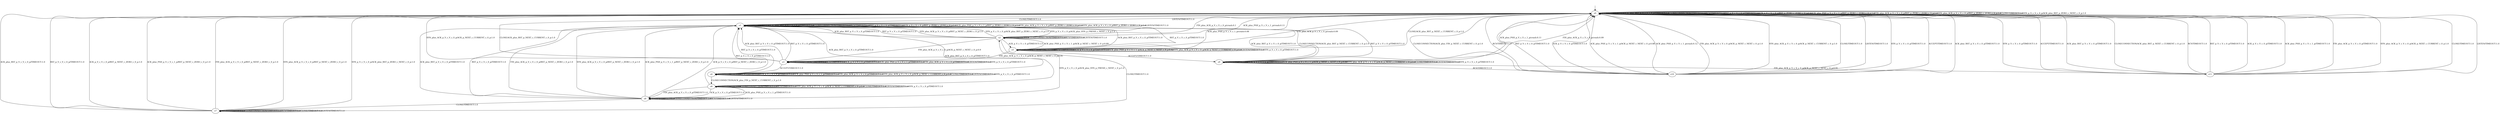 digraph learnedModel {
s0 [label=s0];
s1 [label=s1];
s2 [label=s2];
s3 [label=s3];
s4 [label=s4];
s5 [label=s5];
s6 [label=s6];
s7 [label=s7];
s8 [label=s8];
s9 [label=s9];
s10 [label=s10];
s11 [label=s11];
s0 -> s0  [label="ACCEPT/TIMEOUT:1.0"];
s0 -> s0  [label="ACK_plus_RST_p_V_c_V_c_0_p/TIMEOUT:1.0"];
s0 -> s0  [label="CLOSECONNECTION/TIMEOUT:1.0"];
s0 -> s0  [label="RCV/TIMEOUT:1.0"];
s0 -> s0  [label="RST_p_V_c_V_c_0_p/TIMEOUT:1.0"];
s0 -> s0  [label="ACK_p_V_c_V_c_0_p/RST_p_ZERO_c_ZERO_c_0_p:1.0"];
s0 -> s0  [label="ACK_plus_PSH_p_V_c_V_c_1_p/RST_p_ZERO_c_ZERO_c_0_p:1.0"];
s0 -> s0  [label="FIN_plus_ACK_p_V_c_V_c_0_p/RST_p_ZERO_c_ZERO_c_0_p:1.0"];
s0 -> s0  [label="SYN_plus_ACK_p_V_c_V_c_0_p/RST_p_ZERO_c_ZERO_c_0_p:1.0"];
s0 -> s0  [label="CLOSE/TIMEOUT:1.0"];
s0 -> s1  [label="LISTEN/TIMEOUT:1.0"];
s0 -> s0  [label="SYN_p_V_c_V_c_0_p/ACK_plus_RST_p_ZERO_c_NEXT_c_0_p:1.0"];
s1 -> s1  [label="ACCEPT/TIMEOUT:1.0"];
s1 -> s1  [label="ACK_plus_RST_p_V_c_V_c_0_p/TIMEOUT:1.0"];
s1 -> s1  [label="CLOSECONNECTION/TIMEOUT:1.0"];
s1 -> s1  [label="RCV/TIMEOUT:1.0"];
s1 -> s1  [label="RST_p_V_c_V_c_0_p/TIMEOUT:1.0"];
s1 -> s1  [label="ACK_p_V_c_V_c_0_p/RST_p_ZERO_c_ZERO_c_0_p:1.0"];
s1 -> s1  [label="ACK_plus_PSH_p_V_c_V_c_1_p/RST_p_ZERO_c_ZERO_c_0_p:1.0"];
s1 -> s1  [label="FIN_plus_ACK_p_V_c_V_c_0_p/RST_p_ZERO_c_ZERO_c_0_p:1.0"];
s1 -> s1  [label="SYN_plus_ACK_p_V_c_V_c_0_p/RST_p_ZERO_c_ZERO_c_0_p:1.0"];
s1 -> s0  [label="CLOSE/TIMEOUT:1.0"];
s1 -> s1  [label="LISTEN/TIMEOUT:1.0"];
s1 -> s2  [label="SYN_p_V_c_V_c_0_p/ACK_plus_SYN_p_FRESH_c_NEXT_c_0_p:1.0"];
s2 -> s2  [label="ACCEPT/TIMEOUT:1.0"];
s2 -> s1  [label="ACK_plus_RST_p_V_c_V_c_0_p/TIMEOUT:1.0"];
s2 -> s2  [label="CLOSECONNECTION/TIMEOUT:1.0"];
s2 -> s2  [label="RCV/TIMEOUT:1.0"];
s2 -> s1  [label="RST_p_V_c_V_c_0_p/TIMEOUT:1.0"];
s2 -> s5  [label="ACK_p_V_c_V_c_0_p/TIMEOUT:1.0"];
s2 -> s5  [label="ACK_plus_PSH_p_V_c_V_c_1_p/ACK_p_NEXT_c_NEXT_c_0_p:0.89"];
s2 -> s0  [label="ACK_plus_PSH_p_V_c_V_c_1_p/crash:0.11"];
s2 -> s3  [label="FIN_plus_ACK_p_V_c_V_c_0_p/ACK_p_NEXT_c_NEXT_c_0_p:0.9"];
s2 -> s0  [label="FIN_plus_ACK_p_V_c_V_c_0_p/crash:0.1"];
s2 -> s1  [label="SYN_plus_ACK_p_V_c_V_c_0_p/RST_p_NEXT_c_ZERO_c_0_p:1.0"];
s2 -> s7  [label="CLOSE/TIMEOUT:1.0"];
s2 -> s2  [label="LISTEN/TIMEOUT:1.0"];
s2 -> s1  [label="SYN_p_V_c_V_c_0_p/ACK_plus_RST_p_ZERO_c_NEXT_c_0_p:1.0"];
s3 -> s4  [label="ACCEPT/TIMEOUT:1.0"];
s3 -> s1  [label="ACK_plus_RST_p_V_c_V_c_0_p/TIMEOUT:1.0"];
s3 -> s3  [label="CLOSECONNECTION/TIMEOUT:1.0"];
s3 -> s3  [label="RCV/TIMEOUT:1.0"];
s3 -> s1  [label="RST_p_V_c_V_c_0_p/TIMEOUT:1.0"];
s3 -> s3  [label="ACK_p_V_c_V_c_0_p/TIMEOUT:1.0"];
s3 -> s3  [label="ACK_plus_PSH_p_V_c_V_c_1_p/TIMEOUT:1.0"];
s3 -> s3  [label="FIN_plus_ACK_p_V_c_V_c_0_p/TIMEOUT:1.0"];
s3 -> s0  [label="SYN_plus_ACK_p_V_c_V_c_0_p/ACK_p_NEXT_c_CURRENT_c_0_p:1.0"];
s3 -> s0  [label="CLOSE/ACK_plus_RST_p_NEXT_c_CURRENT_c_0_p:1.0"];
s3 -> s3  [label="LISTEN/TIMEOUT:1.0"];
s3 -> s3  [label="SYN_p_V_c_V_c_0_p/TIMEOUT:1.0"];
s4 -> s4  [label="ACCEPT/TIMEOUT:1.0"];
s4 -> s1  [label="ACK_plus_RST_p_V_c_V_c_0_p/TIMEOUT:1.0"];
s4 -> s6  [label="CLOSECONNECTION/ACK_plus_FIN_p_NEXT_c_CURRENT_c_0_p:1.0"];
s4 -> s4  [label="RCV/TIMEOUT:1.0"];
s4 -> s1  [label="RST_p_V_c_V_c_0_p/TIMEOUT:1.0"];
s4 -> s4  [label="ACK_p_V_c_V_c_0_p/TIMEOUT:1.0"];
s4 -> s4  [label="ACK_plus_PSH_p_V_c_V_c_1_p/TIMEOUT:1.0"];
s4 -> s4  [label="FIN_plus_ACK_p_V_c_V_c_0_p/TIMEOUT:1.0"];
s4 -> s4  [label="SYN_plus_ACK_p_V_c_V_c_0_p/ACK_p_NEXT_c_CURRENT_c_0_p:1.0"];
s4 -> s4  [label="CLOSE/TIMEOUT:1.0"];
s4 -> s4  [label="LISTEN/TIMEOUT:1.0"];
s4 -> s4  [label="SYN_p_V_c_V_c_0_p/TIMEOUT:1.0"];
s5 -> s9  [label="ACCEPT/TIMEOUT:1.0"];
s5 -> s1  [label="ACK_plus_RST_p_V_c_V_c_0_p/TIMEOUT:1.0"];
s5 -> s5  [label="CLOSECONNECTION/TIMEOUT:1.0"];
s5 -> s5  [label="RCV/TIMEOUT:1.0"];
s5 -> s1  [label="RST_p_V_c_V_c_0_p/TIMEOUT:1.0"];
s5 -> s5  [label="ACK_p_V_c_V_c_0_p/TIMEOUT:1.0"];
s5 -> s0  [label="ACK_plus_PSH_p_V_c_V_c_1_p/crash:0.08"];
s5 -> s5  [label="ACK_plus_PSH_p_V_c_V_c_1_p/ACK_p_NEXT_c_NEXT_c_0_p:0.92"];
s5 -> s3  [label="FIN_plus_ACK_p_V_c_V_c_0_p/ACK_p_NEXT_c_NEXT_c_0_p:0.91"];
s5 -> s0  [label="FIN_plus_ACK_p_V_c_V_c_0_p/crash:0.09"];
s5 -> s5  [label="SYN_plus_ACK_p_V_c_V_c_0_p/ACK_p_NEXT_c_CURRENT_c_0_p:1.0"];
s5 -> s0  [label="CLOSE/ACK_plus_RST_p_NEXT_c_CURRENT_c_0_p:1.0"];
s5 -> s5  [label="LISTEN/TIMEOUT:1.0"];
s5 -> s5  [label="SYN_p_V_c_V_c_0_p/TIMEOUT:1.0"];
s6 -> s6  [label="ACCEPT/TIMEOUT:1.0"];
s6 -> s1  [label="ACK_plus_RST_p_V_c_V_c_0_p/TIMEOUT:1.0"];
s6 -> s6  [label="CLOSECONNECTION/TIMEOUT:1.0"];
s6 -> s6  [label="RCV/TIMEOUT:1.0"];
s6 -> s1  [label="RST_p_V_c_V_c_0_p/TIMEOUT:1.0"];
s6 -> s8  [label="ACK_p_V_c_V_c_0_p/TIMEOUT:1.0"];
s6 -> s8  [label="ACK_plus_PSH_p_V_c_V_c_1_p/TIMEOUT:1.0"];
s6 -> s8  [label="FIN_plus_ACK_p_V_c_V_c_0_p/TIMEOUT:1.0"];
s6 -> s6  [label="SYN_plus_ACK_p_V_c_V_c_0_p/ACK_p_NEXT_c_CURRENT_c_0_p:1.0"];
s6 -> s6  [label="CLOSE/TIMEOUT:1.0"];
s6 -> s6  [label="LISTEN/TIMEOUT:1.0"];
s6 -> s6  [label="SYN_p_V_c_V_c_0_p/TIMEOUT:1.0"];
s7 -> s7  [label="ACCEPT/TIMEOUT:1.0"];
s7 -> s0  [label="ACK_plus_RST_p_V_c_V_c_0_p/TIMEOUT:1.0"];
s7 -> s7  [label="CLOSECONNECTION/TIMEOUT:1.0"];
s7 -> s7  [label="RCV/TIMEOUT:1.0"];
s7 -> s0  [label="RST_p_V_c_V_c_0_p/TIMEOUT:1.0"];
s7 -> s0  [label="ACK_p_V_c_V_c_0_p/RST_p_NEXT_c_ZERO_c_0_p:1.0"];
s7 -> s0  [label="ACK_plus_PSH_p_V_c_V_c_1_p/RST_p_NEXT_c_ZERO_c_0_p:1.0"];
s7 -> s0  [label="FIN_plus_ACK_p_V_c_V_c_0_p/RST_p_NEXT_c_ZERO_c_0_p:1.0"];
s7 -> s0  [label="SYN_plus_ACK_p_V_c_V_c_0_p/RST_p_NEXT_c_ZERO_c_0_p:1.0"];
s7 -> s7  [label="CLOSE/TIMEOUT:1.0"];
s7 -> s7  [label="LISTEN/TIMEOUT:1.0"];
s7 -> s0  [label="SYN_p_V_c_V_c_0_p/ACK_plus_RST_p_ZERO_c_NEXT_c_0_p:1.0"];
s8 -> s8  [label="ACCEPT/TIMEOUT:1.0"];
s8 -> s1  [label="ACK_plus_RST_p_V_c_V_c_0_p/TIMEOUT:1.0"];
s8 -> s8  [label="CLOSECONNECTION/TIMEOUT:1.0"];
s8 -> s8  [label="RCV/TIMEOUT:1.0"];
s8 -> s1  [label="RST_p_V_c_V_c_0_p/TIMEOUT:1.0"];
s8 -> s1  [label="ACK_p_V_c_V_c_0_p/RST_p_NEXT_c_ZERO_c_0_p:1.0"];
s8 -> s1  [label="ACK_plus_PSH_p_V_c_V_c_1_p/RST_p_NEXT_c_ZERO_c_0_p:1.0"];
s8 -> s1  [label="FIN_plus_ACK_p_V_c_V_c_0_p/RST_p_NEXT_c_ZERO_c_0_p:1.0"];
s8 -> s1  [label="SYN_plus_ACK_p_V_c_V_c_0_p/RST_p_NEXT_c_ZERO_c_0_p:1.0"];
s8 -> s7  [label="CLOSE/TIMEOUT:1.0"];
s8 -> s8  [label="LISTEN/TIMEOUT:1.0"];
s8 -> s2  [label="SYN_p_V_c_V_c_0_p/ACK_plus_SYN_p_FRESH_c_NEXT_c_0_p:1.0"];
s9 -> s9  [label="ACCEPT/TIMEOUT:1.0"];
s9 -> s1  [label="ACK_plus_RST_p_V_c_V_c_0_p/TIMEOUT:1.0"];
s9 -> s1  [label="CLOSECONNECTION/ACK_plus_RST_p_NEXT_c_CURRENT_c_0_p:1.0"];
s9 -> s10  [label="RCV/TIMEOUT:1.0"];
s9 -> s1  [label="RST_p_V_c_V_c_0_p/TIMEOUT:1.0"];
s9 -> s9  [label="ACK_p_V_c_V_c_0_p/TIMEOUT:1.0"];
s9 -> s9  [label="ACK_plus_PSH_p_V_c_V_c_1_p/ACK_p_NEXT_c_NEXT_c_0_p:0.89"];
s9 -> s0  [label="ACK_plus_PSH_p_V_c_V_c_1_p/crash:0.11"];
s9 -> s11  [label="FIN_plus_ACK_p_V_c_V_c_0_p/ACK_p_NEXT_c_NEXT_c_0_p:0.91"];
s9 -> s0  [label="FIN_plus_ACK_p_V_c_V_c_0_p/crash:0.09"];
s9 -> s9  [label="SYN_plus_ACK_p_V_c_V_c_0_p/ACK_p_NEXT_c_CURRENT_c_0_p:1.0"];
s9 -> s9  [label="CLOSE/TIMEOUT:1.0"];
s9 -> s9  [label="LISTEN/TIMEOUT:1.0"];
s9 -> s9  [label="SYN_p_V_c_V_c_0_p/TIMEOUT:1.0"];
s10 -> s0  [label="ACCEPT/TIMEOUT:1.0"];
s10 -> s0  [label="ACK_plus_RST_p_V_c_V_c_0_p/TIMEOUT:1.0"];
s10 -> s0  [label="CLOSECONNECTION/ACK_plus_FIN_p_NEXT_c_CURRENT_c_0_p:1.0"];
s10 -> s0  [label="RCV/TIMEOUT:1.0"];
s10 -> s0  [label="RST_p_V_c_V_c_0_p/TIMEOUT:1.0"];
s10 -> s0  [label="ACK_p_V_c_V_c_0_p/TIMEOUT:1.0"];
s10 -> s0  [label="ACK_plus_PSH_p_V_c_V_c_1_p/ACK_p_NEXT_c_NEXT_c_0_p:0.88"];
s10 -> s0  [label="ACK_plus_PSH_p_V_c_V_c_1_p/crash:0.12"];
s10 -> s0  [label="FIN_plus_ACK_p_V_c_V_c_0_p/ACK_p_NEXT_c_NEXT_c_0_p:1.0"];
s10 -> s0  [label="SYN_plus_ACK_p_V_c_V_c_0_p/ACK_p_NEXT_c_CURRENT_c_0_p:1.0"];
s10 -> s0  [label="CLOSE/TIMEOUT:1.0"];
s10 -> s0  [label="LISTEN/TIMEOUT:1.0"];
s10 -> s0  [label="SYN_p_V_c_V_c_0_p/TIMEOUT:1.0"];
s11 -> s0  [label="ACCEPT/TIMEOUT:1.0"];
s11 -> s0  [label="ACK_plus_RST_p_V_c_V_c_0_p/TIMEOUT:1.0"];
s11 -> s0  [label="CLOSECONNECTION/ACK_plus_RST_p_NEXT_c_CURRENT_c_0_p:1.0"];
s11 -> s0  [label="RCV/TIMEOUT:1.0"];
s11 -> s0  [label="RST_p_V_c_V_c_0_p/TIMEOUT:1.0"];
s11 -> s0  [label="ACK_p_V_c_V_c_0_p/TIMEOUT:1.0"];
s11 -> s0  [label="ACK_plus_PSH_p_V_c_V_c_1_p/TIMEOUT:1.0"];
s11 -> s0  [label="FIN_plus_ACK_p_V_c_V_c_0_p/TIMEOUT:1.0"];
s11 -> s0  [label="SYN_plus_ACK_p_V_c_V_c_0_p/ACK_p_NEXT_c_CURRENT_c_0_p:1.0"];
s11 -> s0  [label="CLOSE/TIMEOUT:1.0"];
s11 -> s0  [label="LISTEN/TIMEOUT:1.0"];
s11 -> s0  [label="SYN_p_V_c_V_c_0_p/TIMEOUT:1.0"];
__start0 [label="", shape=none];
__start0 -> s0  [label=""];
}